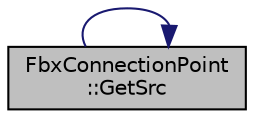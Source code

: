 digraph "FbxConnectionPoint::GetSrc"
{
  edge [fontname="Helvetica",fontsize="10",labelfontname="Helvetica",labelfontsize="10"];
  node [fontname="Helvetica",fontsize="10",shape=record];
  rankdir="LR";
  Node77 [label="FbxConnectionPoint\l::GetSrc",height=0.2,width=0.4,color="black", fillcolor="grey75", style="filled", fontcolor="black"];
  Node77 -> Node77 [color="midnightblue",fontsize="10",style="solid"];
}
